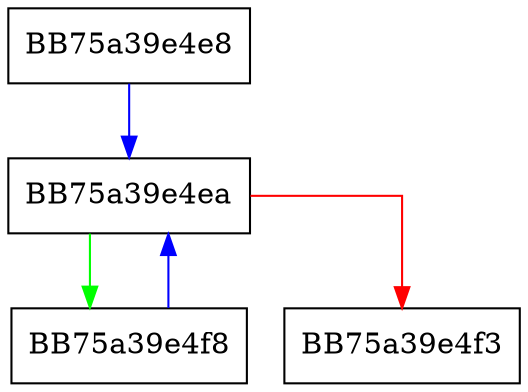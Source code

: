 digraph GetScannedObjectCount {
  node [shape="box"];
  graph [splines=ortho];
  BB75a39e4e8 -> BB75a39e4ea [color="blue"];
  BB75a39e4ea -> BB75a39e4f8 [color="green"];
  BB75a39e4ea -> BB75a39e4f3 [color="red"];
  BB75a39e4f8 -> BB75a39e4ea [color="blue"];
}
